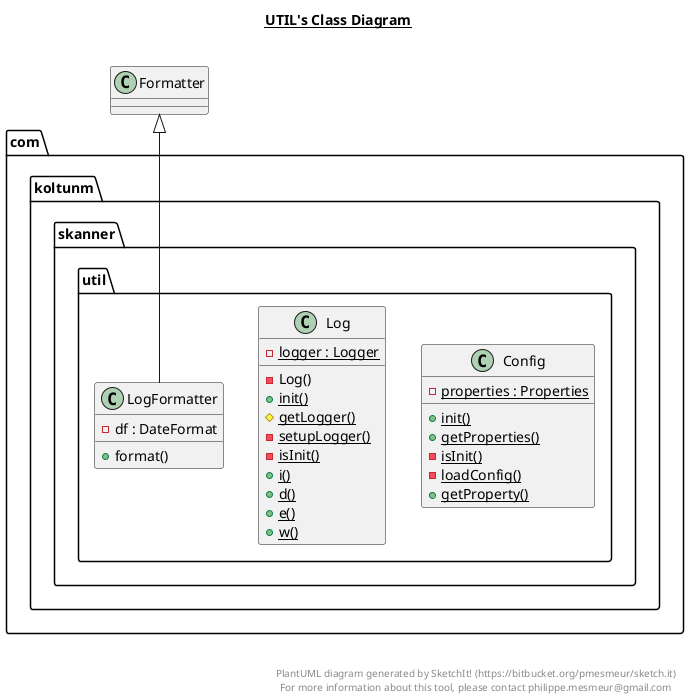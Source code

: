 @startuml

title __UTIL's Class Diagram__\n

  package com.koltunm.skanner {
    package com.koltunm.skanner.util {
      class Config {
          {static} - properties : Properties
          {static} + init()
          {static} + getProperties()
          {static} - isInit()
          {static} - loadConfig()
          {static} + getProperty()
      }
    }
  }
  

  package com.koltunm.skanner {
    package com.koltunm.skanner.util {
      class Log {
          {static} - logger : Logger
          - Log()
          {static} + init()
          {static} # getLogger()
          {static} - setupLogger()
          {static} - isInit()
          {static} + i()
          {static} + d()
          {static} + e()
          {static} + w()
      }
    }
  }
  

  package com.koltunm.skanner {
    package com.koltunm.skanner.util {
      class LogFormatter {
          - df : DateFormat
          + format()
      }
    }
  }
  

  LogFormatter -up-|> Formatter


right footer


PlantUML diagram generated by SketchIt! (https://bitbucket.org/pmesmeur/sketch.it)
For more information about this tool, please contact philippe.mesmeur@gmail.com
endfooter

@enduml
